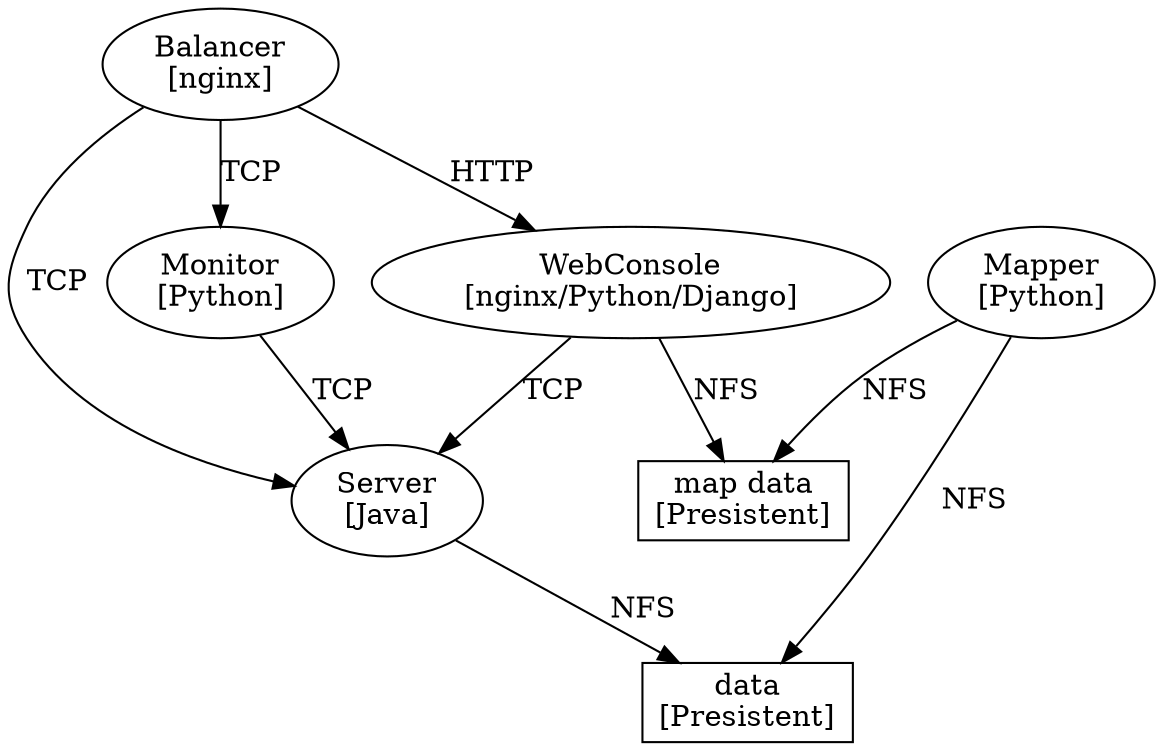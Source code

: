 digraph min{
    Balancer[label="Balancer\n[nginx]"];
    Server[label="Server\n[Java]"];
    Monitor[label="Monitor\n[Python]"];
    Mapper[label="Mapper\n[Python]"];
    WebConsole[label="WebConsole\n[nginx/Python/Django]"];
    GameStorage[label="data\n[Presistent]", shape="box"];
    MapStorage[label="map data\n[Presistent]", shape="box"];
    
    Monitor -> Server [label="TCP"];
    Balancer -> Monitor [label="TCP"];
    Balancer -> Server [label="TCP"];
    Balancer -> WebConsole [label="HTTP"];
    
    WebConsole -> Server [label="TCP"];
    WebConsole -> MapStorage [label="NFS"];
    
    Server -> GameStorage [label="NFS"];
    
    Mapper -> MapStorage [label="NFS"];
    Mapper -> GameStorage [label="NFS"];
    
}